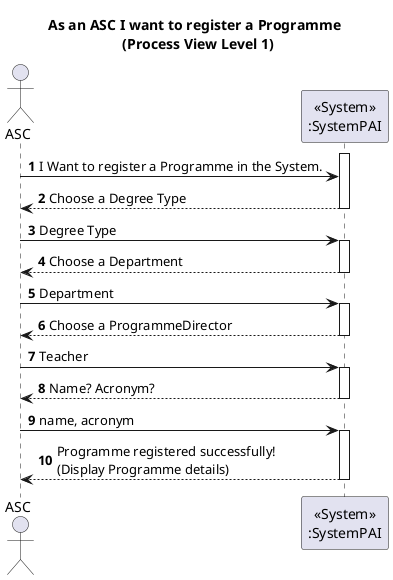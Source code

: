 @startuml
autonumber

title As an ASC I want to register a Programme \n (Process View Level 1)

actor ASC as Admin
participant "<<System>>\n:SystemPAI" as System

activate System
Admin -> System  : I Want to register a Programme in the System.

System --> Admin --: Choose a Degree Type

Admin -> System  ++: Degree Type

System --> Admin --: Choose a Department

Admin -> System  ++: Department

System --> Admin --: Choose a ProgrammeDirector

Admin -> System  ++: Teacher

System --> Admin  --: Name? Acronym?

Admin -> System  ++: name, acronym

System --> Admin  : Programme registered successfully! \n(Display Programme details)
deactivate System
@enduml